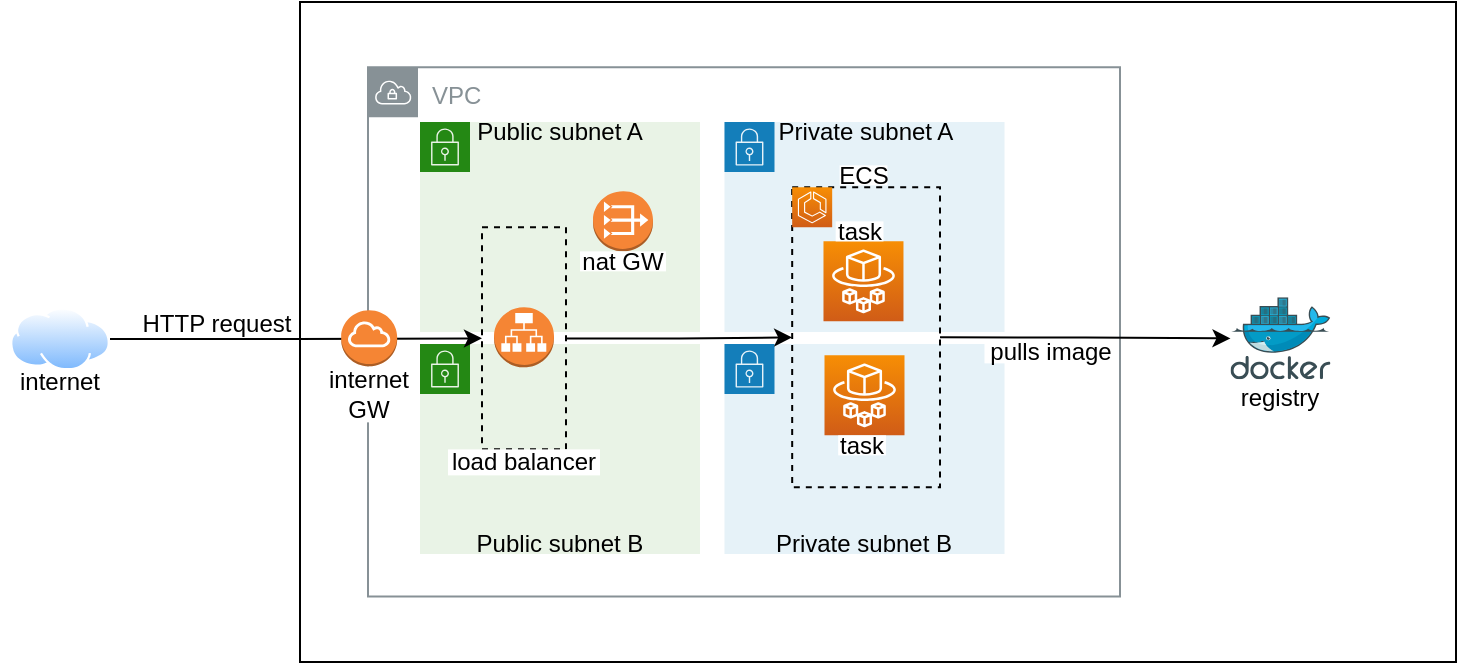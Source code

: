 <mxfile version="20.8.22" type="google"><diagram name="Página-1" id="YrScUDJ2LSQ99uJgNime"><mxGraphModel grid="1" page="1" gridSize="10" guides="1" tooltips="1" connect="1" arrows="1" fold="1" pageScale="1" pageWidth="827" pageHeight="1169" math="0" shadow="0"><root><mxCell id="0"/><mxCell id="1" parent="0"/><mxCell id="m5yi0UzrYHpqsRySeOy3-2" value="" style="rounded=0;whiteSpace=wrap;html=1;" vertex="1" parent="1"><mxGeometry x="150" y="290" width="578" height="330" as="geometry"/></mxCell><mxCell id="m5yi0UzrYHpqsRySeOy3-1" value="VPC" style="sketch=0;outlineConnect=0;gradientColor=none;html=1;whiteSpace=wrap;fontSize=12;fontStyle=0;shape=mxgraph.aws4.group;grIcon=mxgraph.aws4.group_vpc;strokeColor=#879196;fillColor=none;verticalAlign=top;align=left;spacingLeft=30;fontColor=#879196;dashed=0;" vertex="1" parent="1"><mxGeometry x="184" y="322.68" width="376" height="264.63" as="geometry"/></mxCell><mxCell id="m5yi0UzrYHpqsRySeOy3-4" value="" style="points=[[0,0],[0.25,0],[0.5,0],[0.75,0],[1,0],[1,0.25],[1,0.5],[1,0.75],[1,1],[0.75,1],[0.5,1],[0.25,1],[0,1],[0,0.75],[0,0.5],[0,0.25]];outlineConnect=0;gradientColor=none;html=1;whiteSpace=wrap;fontSize=12;fontStyle=0;container=1;pointerEvents=0;collapsible=0;recursiveResize=0;shape=mxgraph.aws4.group;grIcon=mxgraph.aws4.group_security_group;grStroke=0;strokeColor=#147EBA;fillColor=#E6F2F8;verticalAlign=top;align=left;spacingLeft=30;fontColor=#147EBA;dashed=0;" vertex="1" parent="1"><mxGeometry x="362.25" y="350" width="140" height="105" as="geometry"/></mxCell><mxCell id="m5yi0UzrYHpqsRySeOy3-5" value="" style="points=[[0,0],[0.25,0],[0.5,0],[0.75,0],[1,0],[1,0.25],[1,0.5],[1,0.75],[1,1],[0.75,1],[0.5,1],[0.25,1],[0,1],[0,0.75],[0,0.5],[0,0.25]];outlineConnect=0;gradientColor=none;html=1;whiteSpace=wrap;fontSize=12;fontStyle=0;container=1;pointerEvents=0;collapsible=0;recursiveResize=0;shape=mxgraph.aws4.group;grIcon=mxgraph.aws4.group_security_group;grStroke=0;strokeColor=#147EBA;fillColor=#E6F2F8;verticalAlign=top;align=left;spacingLeft=30;fontColor=#147EBA;strokeWidth=1;" vertex="1" parent="1"><mxGeometry x="362.25" y="461" width="140" height="105" as="geometry"/></mxCell><mxCell id="m5yi0UzrYHpqsRySeOy3-22" value="Private subnet B" style="text;html=1;strokeColor=none;fillColor=none;align=center;verticalAlign=middle;whiteSpace=wrap;rounded=0;" vertex="1" parent="m5yi0UzrYHpqsRySeOy3-5"><mxGeometry x="20.0" y="94.99" width="100" height="10" as="geometry"/></mxCell><mxCell id="m5yi0UzrYHpqsRySeOy3-31" style="edgeStyle=orthogonalEdgeStyle;rounded=0;orthogonalLoop=1;jettySize=auto;html=1;exitX=1;exitY=0.5;exitDx=0;exitDy=0;" edge="1" parent="1" source="m5yi0UzrYHpqsRySeOy3-21" target="m5yi0UzrYHpqsRySeOy3-17"><mxGeometry relative="1" as="geometry"><mxPoint x="470" y="459.68" as="sourcePoint"/><mxPoint x="615.25" y="460.18" as="targetPoint"/></mxGeometry></mxCell><mxCell id="m5yi0UzrYHpqsRySeOy3-21" value="" style="rounded=0;whiteSpace=wrap;html=1;fillColor=none;dashed=1;" vertex="1" parent="1"><mxGeometry x="396.09" y="382.68" width="73.91" height="150" as="geometry"/></mxCell><mxCell id="m5yi0UzrYHpqsRySeOy3-6" value="" style="points=[[0,0],[0.25,0],[0.5,0],[0.75,0],[1,0],[1,0.25],[1,0.5],[1,0.75],[1,1],[0.75,1],[0.5,1],[0.25,1],[0,1],[0,0.75],[0,0.5],[0,0.25]];outlineConnect=0;gradientColor=none;html=1;whiteSpace=wrap;fontSize=12;fontStyle=0;container=1;pointerEvents=0;collapsible=0;recursiveResize=0;shape=mxgraph.aws4.group;grIcon=mxgraph.aws4.group_security_group;grStroke=0;strokeColor=#248814;fillColor=#E9F3E6;verticalAlign=top;align=left;spacingLeft=30;fontColor=#248814;dashed=0;shadow=0;" vertex="1" parent="1"><mxGeometry x="210" y="349.99" width="140" height="105" as="geometry"/></mxCell><mxCell id="m5yi0UzrYHpqsRySeOy3-34" value="Public subnet A" style="text;html=1;strokeColor=none;fillColor=none;align=center;verticalAlign=middle;whiteSpace=wrap;rounded=0;" vertex="1" parent="m5yi0UzrYHpqsRySeOy3-6"><mxGeometry x="20.0" y="0.01" width="100" height="10" as="geometry"/></mxCell><mxCell id="m5yi0UzrYHpqsRySeOy3-7" value="" style="points=[[0,0],[0.25,0],[0.5,0],[0.75,0],[1,0],[1,0.25],[1,0.5],[1,0.75],[1,1],[0.75,1],[0.5,1],[0.25,1],[0,1],[0,0.75],[0,0.5],[0,0.25]];outlineConnect=0;gradientColor=none;html=1;whiteSpace=wrap;fontSize=12;fontStyle=0;container=1;pointerEvents=0;collapsible=0;recursiveResize=0;shape=mxgraph.aws4.group;grIcon=mxgraph.aws4.group_security_group;grStroke=0;strokeColor=#248814;fillColor=#E9F3E6;verticalAlign=top;align=left;spacingLeft=30;fontColor=#248814;dashed=0;" vertex="1" parent="1"><mxGeometry x="210" y="460.99" width="140" height="105" as="geometry"/></mxCell><mxCell id="m5yi0UzrYHpqsRySeOy3-33" value="Public subnet B" style="text;html=1;strokeColor=none;fillColor=none;align=center;verticalAlign=middle;whiteSpace=wrap;rounded=0;" vertex="1" parent="m5yi0UzrYHpqsRySeOy3-7"><mxGeometry x="20" y="95" width="100" height="10" as="geometry"/></mxCell><mxCell id="m5yi0UzrYHpqsRySeOy3-41" style="edgeStyle=orthogonalEdgeStyle;rounded=0;orthogonalLoop=1;jettySize=auto;html=1;" edge="1" parent="1" source="m5yi0UzrYHpqsRySeOy3-12" target="m5yi0UzrYHpqsRySeOy3-21"><mxGeometry relative="1" as="geometry"/></mxCell><mxCell id="m5yi0UzrYHpqsRySeOy3-12" value="" style="rounded=0;whiteSpace=wrap;html=1;fillColor=none;dashed=1;" vertex="1" parent="1"><mxGeometry x="241" y="402.68" width="42" height="111" as="geometry"/></mxCell><mxCell id="m5yi0UzrYHpqsRySeOy3-8" value="" style="outlineConnect=0;dashed=0;verticalLabelPosition=bottom;verticalAlign=top;align=center;html=1;shape=mxgraph.aws3.vpc_nat_gateway;fillColor=#F58536;gradientColor=none;" vertex="1" parent="1"><mxGeometry x="296.5" y="384.68" width="30" height="30" as="geometry"/></mxCell><mxCell id="m5yi0UzrYHpqsRySeOy3-9" value="nat GW" style="text;html=1;strokeColor=none;fillColor=default;align=center;verticalAlign=middle;whiteSpace=wrap;rounded=0;" vertex="1" parent="1"><mxGeometry x="290" y="414.68" width="43" height="10" as="geometry"/></mxCell><mxCell id="m5yi0UzrYHpqsRySeOy3-11" value="" style="outlineConnect=0;dashed=0;verticalLabelPosition=bottom;verticalAlign=top;align=center;html=1;shape=mxgraph.aws3.application_load_balancer;fillColor=#F58534;gradientColor=none;" vertex="1" parent="1"><mxGeometry x="247" y="442.68" width="30" height="30" as="geometry"/></mxCell><mxCell id="m5yi0UzrYHpqsRySeOy3-15" value="internet&lt;br&gt;GW" style="text;html=1;strokeColor=none;fillColor=default;align=center;verticalAlign=middle;whiteSpace=wrap;rounded=0;" vertex="1" parent="1"><mxGeometry x="162.91" y="472.18" width="43.34" height="28" as="geometry"/></mxCell><mxCell id="m5yi0UzrYHpqsRySeOy3-16" value="load balancer" style="text;html=1;strokeColor=none;fillColor=default;align=center;verticalAlign=middle;whiteSpace=wrap;rounded=0;" vertex="1" parent="1"><mxGeometry x="224" y="513.68" width="76" height="13" as="geometry"/></mxCell><mxCell id="m5yi0UzrYHpqsRySeOy3-17" value="" style="sketch=0;aspect=fixed;html=1;points=[];align=center;image;fontSize=12;image=img/lib/mscae/Docker.svg;dashed=1;fillColor=default;" vertex="1" parent="1"><mxGeometry x="615.25" y="437.68" width="50" height="41" as="geometry"/></mxCell><mxCell id="m5yi0UzrYHpqsRySeOy3-18" value="registry" style="text;html=1;strokeColor=none;fillColor=default;align=center;verticalAlign=middle;whiteSpace=wrap;rounded=0;" vertex="1" parent="1"><mxGeometry x="610.25" y="482.68" width="60" height="10" as="geometry"/></mxCell><mxCell id="m5yi0UzrYHpqsRySeOy3-19" value="" style="sketch=0;points=[[0,0,0],[0.25,0,0],[0.5,0,0],[0.75,0,0],[1,0,0],[0,1,0],[0.25,1,0],[0.5,1,0],[0.75,1,0],[1,1,0],[0,0.25,0],[0,0.5,0],[0,0.75,0],[1,0.25,0],[1,0.5,0],[1,0.75,0]];outlineConnect=0;fontColor=#232F3E;gradientColor=#F78E04;gradientDirection=north;fillColor=#D05C17;strokeColor=#ffffff;dashed=0;verticalLabelPosition=bottom;verticalAlign=top;align=center;html=1;fontSize=12;fontStyle=0;aspect=fixed;shape=mxgraph.aws4.resourceIcon;resIcon=mxgraph.aws4.fargate;" vertex="1" parent="1"><mxGeometry x="411.74" y="409.68" width="40" height="40" as="geometry"/></mxCell><mxCell id="m5yi0UzrYHpqsRySeOy3-20" value="" style="sketch=0;points=[[0,0,0],[0.25,0,0],[0.5,0,0],[0.75,0,0],[1,0,0],[0,1,0],[0.25,1,0],[0.5,1,0],[0.75,1,0],[1,1,0],[0,0.25,0],[0,0.5,0],[0,0.75,0],[1,0.25,0],[1,0.5,0],[1,0.75,0]];outlineConnect=0;fontColor=#232F3E;gradientColor=#F78E04;gradientDirection=north;fillColor=#D05C17;strokeColor=#ffffff;dashed=0;verticalLabelPosition=bottom;verticalAlign=top;align=center;html=1;fontSize=12;fontStyle=0;aspect=fixed;shape=mxgraph.aws4.resourceIcon;resIcon=mxgraph.aws4.ecs;" vertex="1" parent="1"><mxGeometry x="396.09" y="382.68" width="20" height="20" as="geometry"/></mxCell><mxCell id="m5yi0UzrYHpqsRySeOy3-23" value="Private subnet A" style="text;html=1;strokeColor=none;fillColor=none;align=center;verticalAlign=middle;whiteSpace=wrap;rounded=0;" vertex="1" parent="1"><mxGeometry x="383.05" y="350" width="100" height="10" as="geometry"/></mxCell><mxCell id="m5yi0UzrYHpqsRySeOy3-24" value="ECS" style="text;html=1;strokeColor=none;fillColor=default;align=center;verticalAlign=middle;whiteSpace=wrap;rounded=0;" vertex="1" parent="1"><mxGeometry x="419.79" y="371.68" width="23.91" height="10" as="geometry"/></mxCell><mxCell id="m5yi0UzrYHpqsRySeOy3-25" value="" style="sketch=0;points=[[0,0,0],[0.25,0,0],[0.5,0,0],[0.75,0,0],[1,0,0],[0,1,0],[0.25,1,0],[0.5,1,0],[0.75,1,0],[1,1,0],[0,0.25,0],[0,0.5,0],[0,0.75,0],[1,0.25,0],[1,0.5,0],[1,0.75,0]];outlineConnect=0;fontColor=#232F3E;gradientColor=#F78E04;gradientDirection=north;fillColor=#D05C17;strokeColor=#ffffff;dashed=0;verticalLabelPosition=bottom;verticalAlign=top;align=center;html=1;fontSize=12;fontStyle=0;aspect=fixed;shape=mxgraph.aws4.resourceIcon;resIcon=mxgraph.aws4.fargate;" vertex="1" parent="1"><mxGeometry x="412.25" y="466.68" width="40" height="40" as="geometry"/></mxCell><mxCell id="m5yi0UzrYHpqsRySeOy3-26" value="task" style="text;html=1;strokeColor=none;fillColor=default;align=center;verticalAlign=middle;whiteSpace=wrap;rounded=0;" vertex="1" parent="1"><mxGeometry x="417.83" y="399.68" width="23.91" height="10" as="geometry"/></mxCell><mxCell id="m5yi0UzrYHpqsRySeOy3-27" value="task" style="text;html=1;strokeColor=none;fillColor=default;align=center;verticalAlign=middle;whiteSpace=wrap;rounded=0;" vertex="1" parent="1"><mxGeometry x="419.09" y="506.68" width="23.91" height="10" as="geometry"/></mxCell><mxCell id="m5yi0UzrYHpqsRySeOy3-32" value="pulls image" style="text;html=1;strokeColor=none;fillColor=default;align=center;verticalAlign=middle;whiteSpace=wrap;rounded=0;" vertex="1" parent="1"><mxGeometry x="492.25" y="458.68" width="66.75" height="12" as="geometry"/></mxCell><mxCell id="m5yi0UzrYHpqsRySeOy3-38" style="edgeStyle=orthogonalEdgeStyle;rounded=0;orthogonalLoop=1;jettySize=auto;html=1;entryX=0;entryY=0.5;entryDx=0;entryDy=0;" edge="1" parent="1" source="m5yi0UzrYHpqsRySeOy3-35" target="m5yi0UzrYHpqsRySeOy3-12"><mxGeometry relative="1" as="geometry"/></mxCell><mxCell id="m5yi0UzrYHpqsRySeOy3-35" value="" style="aspect=fixed;perimeter=ellipsePerimeter;html=1;align=center;shadow=0;dashed=0;spacingTop=3;image;image=img/lib/active_directory/internet_cloud.svg;" vertex="1" parent="1"><mxGeometry x="5" y="442.68" width="50" height="31.5" as="geometry"/></mxCell><mxCell id="m5yi0UzrYHpqsRySeOy3-36" value="internet" style="text;html=1;strokeColor=none;fillColor=default;align=center;verticalAlign=middle;whiteSpace=wrap;rounded=0;" vertex="1" parent="1"><mxGeometry y="475.43" width="60" height="10" as="geometry"/></mxCell><mxCell id="m5yi0UzrYHpqsRySeOy3-39" value="HTTP request" style="text;html=1;strokeColor=none;fillColor=default;align=center;verticalAlign=middle;whiteSpace=wrap;rounded=0;" vertex="1" parent="1"><mxGeometry x="68.42" y="445.18" width="80.58" height="12" as="geometry"/></mxCell><mxCell id="m5yi0UzrYHpqsRySeOy3-10" value="" style="outlineConnect=0;dashed=0;verticalLabelPosition=bottom;verticalAlign=top;align=center;html=1;shape=mxgraph.aws3.internet_gateway;fillColor=#F58534;gradientColor=none;" vertex="1" parent="1"><mxGeometry x="170.58" y="444.18" width="28" height="28" as="geometry"/></mxCell></root></mxGraphModel></diagram></mxfile>